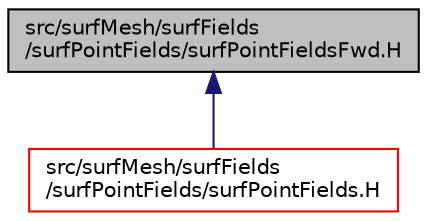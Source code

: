 digraph "src/surfMesh/surfFields/surfPointFields/surfPointFieldsFwd.H"
{
  bgcolor="transparent";
  edge [fontname="Helvetica",fontsize="10",labelfontname="Helvetica",labelfontsize="10"];
  node [fontname="Helvetica",fontsize="10",shape=record];
  Node1 [label="src/surfMesh/surfFields\l/surfPointFields/surfPointFieldsFwd.H",height=0.2,width=0.4,color="black", fillcolor="grey75", style="filled", fontcolor="black"];
  Node1 -> Node2 [dir="back",color="midnightblue",fontsize="10",style="solid",fontname="Helvetica"];
  Node2 [label="src/surfMesh/surfFields\l/surfPointFields/surfPointFields.H",height=0.2,width=0.4,color="red",URL="$a09918.html"];
}
